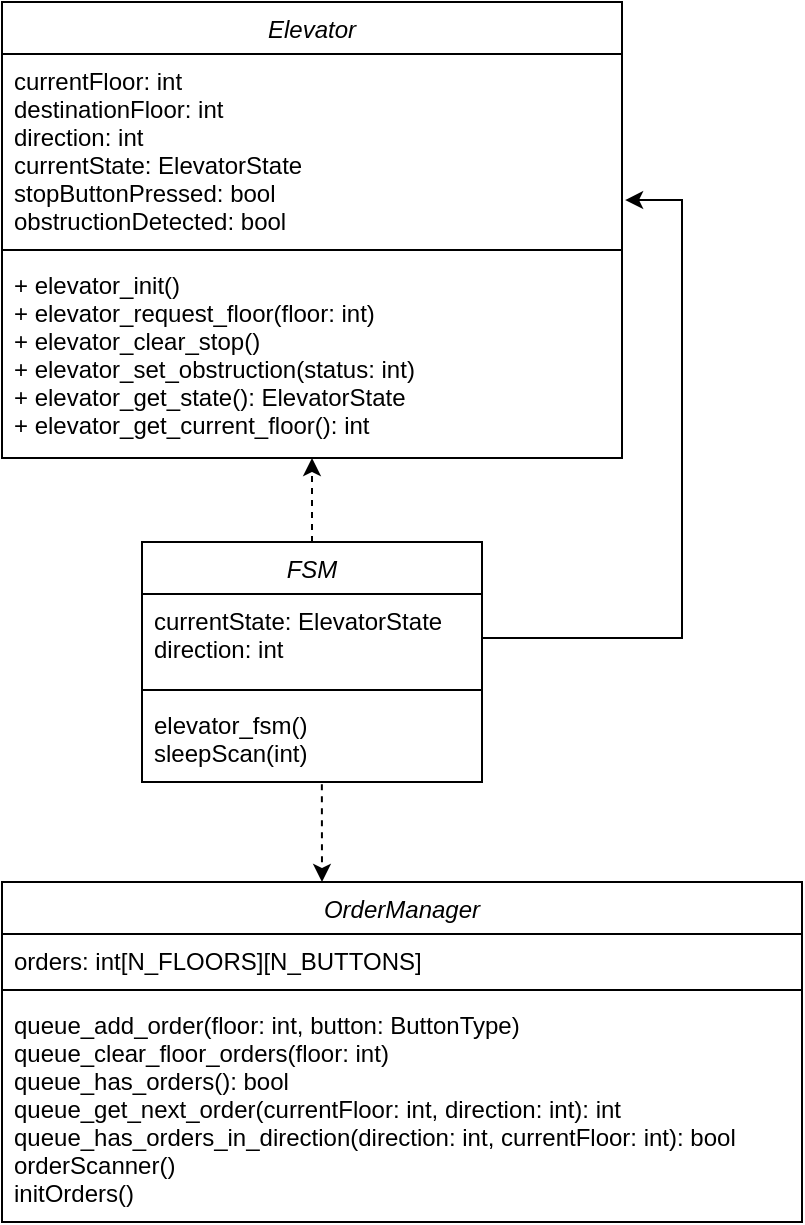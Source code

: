 <mxfile version="26.1.0">
  <diagram id="C5RBs43oDa-KdzZeNtuy" name="Page-1">
    <mxGraphModel dx="1229" dy="630" grid="1" gridSize="10" guides="1" tooltips="1" connect="1" arrows="1" fold="1" page="1" pageScale="1" pageWidth="827" pageHeight="1169" math="0" shadow="0">
      <root>
        <mxCell id="WIyWlLk6GJQsqaUBKTNV-0" />
        <mxCell id="WIyWlLk6GJQsqaUBKTNV-1" parent="WIyWlLk6GJQsqaUBKTNV-0" />
        <mxCell id="zkfFHV4jXpPFQw0GAbJ--0" value="Elevator" style="swimlane;fontStyle=2;align=center;verticalAlign=top;childLayout=stackLayout;horizontal=1;startSize=26;horizontalStack=0;resizeParent=1;resizeLast=0;collapsible=1;marginBottom=0;rounded=0;shadow=0;strokeWidth=1;" parent="WIyWlLk6GJQsqaUBKTNV-1" vertex="1">
          <mxGeometry x="160" y="60" width="310" height="228" as="geometry">
            <mxRectangle x="230" y="140" width="160" height="26" as="alternateBounds" />
          </mxGeometry>
        </mxCell>
        <mxCell id="zkfFHV4jXpPFQw0GAbJ--1" value="currentFloor: int&#xa;destinationFloor: int&#xa;direction: int&#xa;currentState: ElevatorState&#xa;stopButtonPressed: bool&#xa;obstructionDetected: bool" style="text;align=left;verticalAlign=top;spacingLeft=4;spacingRight=4;overflow=hidden;rotatable=0;points=[[0,0.5],[1,0.5]];portConstraint=eastwest;" parent="zkfFHV4jXpPFQw0GAbJ--0" vertex="1">
          <mxGeometry y="26" width="310" height="94" as="geometry" />
        </mxCell>
        <mxCell id="zkfFHV4jXpPFQw0GAbJ--4" value="" style="line;html=1;strokeWidth=1;align=left;verticalAlign=middle;spacingTop=-1;spacingLeft=3;spacingRight=3;rotatable=0;labelPosition=right;points=[];portConstraint=eastwest;" parent="zkfFHV4jXpPFQw0GAbJ--0" vertex="1">
          <mxGeometry y="120" width="310" height="8" as="geometry" />
        </mxCell>
        <mxCell id="zkfFHV4jXpPFQw0GAbJ--5" value="+ elevator_init()&#xa;+ elevator_request_floor(floor: int)&#xa;+ elevator_clear_stop()&#xa;+ elevator_set_obstruction(status: int)&#xa;+ elevator_get_state(): ElevatorState&#xa;+ elevator_get_current_floor(): int" style="text;align=left;verticalAlign=top;spacingLeft=4;spacingRight=4;overflow=hidden;rotatable=0;points=[[0,0.5],[1,0.5]];portConstraint=eastwest;" parent="zkfFHV4jXpPFQw0GAbJ--0" vertex="1">
          <mxGeometry y="128" width="310" height="100" as="geometry" />
        </mxCell>
        <mxCell id="gZ-Do77B-X1YwBvlP3HT-2" value="FSM" style="swimlane;fontStyle=2;align=center;verticalAlign=top;childLayout=stackLayout;horizontal=1;startSize=26;horizontalStack=0;resizeParent=1;resizeLast=0;collapsible=1;marginBottom=0;rounded=0;shadow=0;strokeWidth=1;" vertex="1" parent="WIyWlLk6GJQsqaUBKTNV-1">
          <mxGeometry x="230" y="330" width="170" height="120" as="geometry">
            <mxRectangle x="230" y="140" width="160" height="26" as="alternateBounds" />
          </mxGeometry>
        </mxCell>
        <mxCell id="gZ-Do77B-X1YwBvlP3HT-3" value="currentState: ElevatorState&#xa;direction: int" style="text;align=left;verticalAlign=top;spacingLeft=4;spacingRight=4;overflow=hidden;rotatable=0;points=[[0,0.5],[1,0.5]];portConstraint=eastwest;" vertex="1" parent="gZ-Do77B-X1YwBvlP3HT-2">
          <mxGeometry y="26" width="170" height="44" as="geometry" />
        </mxCell>
        <mxCell id="gZ-Do77B-X1YwBvlP3HT-4" value="" style="line;html=1;strokeWidth=1;align=left;verticalAlign=middle;spacingTop=-1;spacingLeft=3;spacingRight=3;rotatable=0;labelPosition=right;points=[];portConstraint=eastwest;" vertex="1" parent="gZ-Do77B-X1YwBvlP3HT-2">
          <mxGeometry y="70" width="170" height="8" as="geometry" />
        </mxCell>
        <mxCell id="gZ-Do77B-X1YwBvlP3HT-5" value="elevator_fsm()&#xa;sleepScan(int)" style="text;align=left;verticalAlign=top;spacingLeft=4;spacingRight=4;overflow=hidden;rotatable=0;points=[[0,0.5],[1,0.5]];portConstraint=eastwest;" vertex="1" parent="gZ-Do77B-X1YwBvlP3HT-2">
          <mxGeometry y="78" width="170" height="42" as="geometry" />
        </mxCell>
        <mxCell id="gZ-Do77B-X1YwBvlP3HT-7" value="OrderManager" style="swimlane;fontStyle=2;align=center;verticalAlign=top;childLayout=stackLayout;horizontal=1;startSize=26;horizontalStack=0;resizeParent=1;resizeLast=0;collapsible=1;marginBottom=0;rounded=0;shadow=0;strokeWidth=1;" vertex="1" parent="WIyWlLk6GJQsqaUBKTNV-1">
          <mxGeometry x="160" y="500" width="400" height="170" as="geometry">
            <mxRectangle x="230" y="140" width="160" height="26" as="alternateBounds" />
          </mxGeometry>
        </mxCell>
        <mxCell id="gZ-Do77B-X1YwBvlP3HT-8" value="orders: int[N_FLOORS][N_BUTTONS]" style="text;align=left;verticalAlign=top;spacingLeft=4;spacingRight=4;overflow=hidden;rotatable=0;points=[[0,0.5],[1,0.5]];portConstraint=eastwest;" vertex="1" parent="gZ-Do77B-X1YwBvlP3HT-7">
          <mxGeometry y="26" width="400" height="24" as="geometry" />
        </mxCell>
        <mxCell id="gZ-Do77B-X1YwBvlP3HT-9" value="" style="line;html=1;strokeWidth=1;align=left;verticalAlign=middle;spacingTop=-1;spacingLeft=3;spacingRight=3;rotatable=0;labelPosition=right;points=[];portConstraint=eastwest;" vertex="1" parent="gZ-Do77B-X1YwBvlP3HT-7">
          <mxGeometry y="50" width="400" height="8" as="geometry" />
        </mxCell>
        <mxCell id="gZ-Do77B-X1YwBvlP3HT-10" value="queue_add_order(floor: int, button: ButtonType)&#xa;queue_clear_floor_orders(floor: int)&#xa;queue_has_orders(): bool&#xa;queue_get_next_order(currentFloor: int, direction: int): int&#xa;queue_has_orders_in_direction(direction: int, currentFloor: int): bool&#xa;orderScanner()&#xa;initOrders()" style="text;align=left;verticalAlign=top;spacingLeft=4;spacingRight=4;overflow=hidden;rotatable=0;points=[[0,0.5],[1,0.5]];portConstraint=eastwest;" vertex="1" parent="gZ-Do77B-X1YwBvlP3HT-7">
          <mxGeometry y="58" width="400" height="102" as="geometry" />
        </mxCell>
        <mxCell id="gZ-Do77B-X1YwBvlP3HT-11" style="edgeStyle=orthogonalEdgeStyle;rounded=0;orthogonalLoop=1;jettySize=auto;html=1;entryX=1.005;entryY=0.777;entryDx=0;entryDy=0;entryPerimeter=0;" edge="1" parent="WIyWlLk6GJQsqaUBKTNV-1" source="gZ-Do77B-X1YwBvlP3HT-3" target="zkfFHV4jXpPFQw0GAbJ--1">
          <mxGeometry relative="1" as="geometry">
            <Array as="points">
              <mxPoint x="500" y="378" />
              <mxPoint x="500" y="159" />
            </Array>
          </mxGeometry>
        </mxCell>
        <mxCell id="gZ-Do77B-X1YwBvlP3HT-18" value="" style="html=1;labelBackgroundColor=#ffffff;startArrow=none;startFill=0;startSize=6;endArrow=classic;endFill=1;endSize=6;jettySize=auto;orthogonalLoop=1;strokeWidth=1;dashed=1;fontSize=14;rounded=0;exitX=0.529;exitY=1.027;exitDx=0;exitDy=0;exitPerimeter=0;" edge="1" parent="WIyWlLk6GJQsqaUBKTNV-1" source="gZ-Do77B-X1YwBvlP3HT-5">
          <mxGeometry width="60" height="60" relative="1" as="geometry">
            <mxPoint x="400" y="490" as="sourcePoint" />
            <mxPoint x="320" y="500" as="targetPoint" />
          </mxGeometry>
        </mxCell>
        <mxCell id="gZ-Do77B-X1YwBvlP3HT-19" value="" style="html=1;labelBackgroundColor=#ffffff;startArrow=none;startFill=0;startSize=6;endArrow=classic;endFill=1;endSize=6;jettySize=auto;orthogonalLoop=1;strokeWidth=1;dashed=1;fontSize=14;rounded=0;exitX=0.5;exitY=0;exitDx=0;exitDy=0;" edge="1" parent="WIyWlLk6GJQsqaUBKTNV-1" source="gZ-Do77B-X1YwBvlP3HT-2" target="zkfFHV4jXpPFQw0GAbJ--5">
          <mxGeometry width="60" height="60" relative="1" as="geometry">
            <mxPoint x="620" y="420" as="sourcePoint" />
            <mxPoint x="680" y="360" as="targetPoint" />
          </mxGeometry>
        </mxCell>
      </root>
    </mxGraphModel>
  </diagram>
</mxfile>
